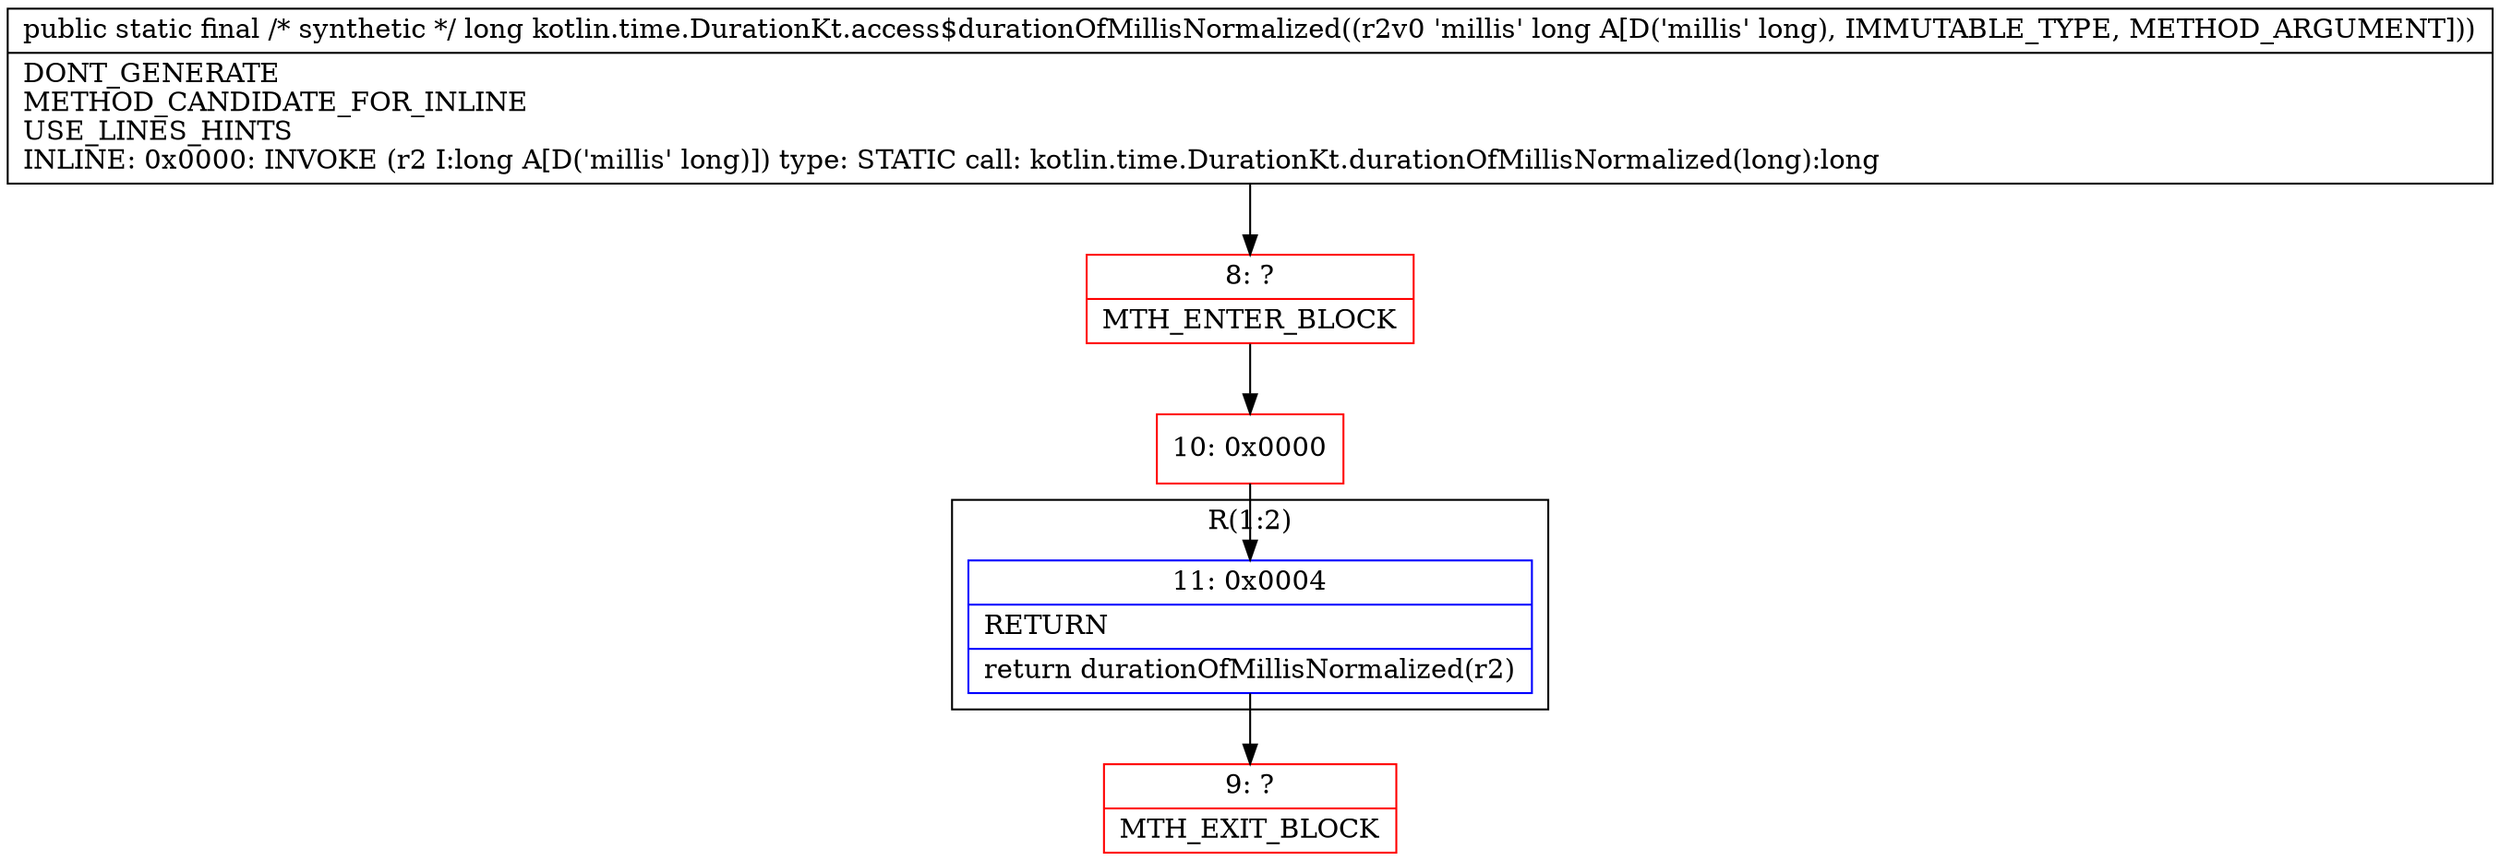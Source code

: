 digraph "CFG forkotlin.time.DurationKt.access$durationOfMillisNormalized(J)J" {
subgraph cluster_Region_183412243 {
label = "R(1:2)";
node [shape=record,color=blue];
Node_11 [shape=record,label="{11\:\ 0x0004|RETURN\l|return durationOfMillisNormalized(r2)\l}"];
}
Node_8 [shape=record,color=red,label="{8\:\ ?|MTH_ENTER_BLOCK\l}"];
Node_10 [shape=record,color=red,label="{10\:\ 0x0000}"];
Node_9 [shape=record,color=red,label="{9\:\ ?|MTH_EXIT_BLOCK\l}"];
MethodNode[shape=record,label="{public static final \/* synthetic *\/ long kotlin.time.DurationKt.access$durationOfMillisNormalized((r2v0 'millis' long A[D('millis' long), IMMUTABLE_TYPE, METHOD_ARGUMENT]))  | DONT_GENERATE\lMETHOD_CANDIDATE_FOR_INLINE\lUSE_LINES_HINTS\lINLINE: 0x0000: INVOKE  (r2 I:long A[D('millis' long)]) type: STATIC call: kotlin.time.DurationKt.durationOfMillisNormalized(long):long\l}"];
MethodNode -> Node_8;Node_11 -> Node_9;
Node_8 -> Node_10;
Node_10 -> Node_11;
}

